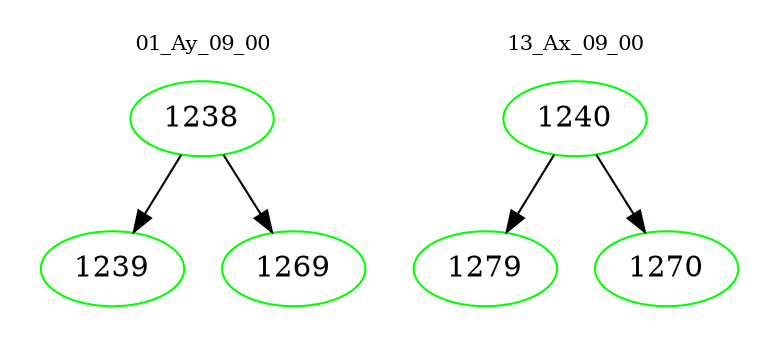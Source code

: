 digraph{
subgraph cluster_0 {
color = white
label = "01_Ay_09_00";
fontsize=10;
T0_1238 [label="1238", color="green"]
T0_1238 -> T0_1239 [color="black"]
T0_1239 [label="1239", color="green"]
T0_1238 -> T0_1269 [color="black"]
T0_1269 [label="1269", color="green"]
}
subgraph cluster_1 {
color = white
label = "13_Ax_09_00";
fontsize=10;
T1_1240 [label="1240", color="green"]
T1_1240 -> T1_1279 [color="black"]
T1_1279 [label="1279", color="green"]
T1_1240 -> T1_1270 [color="black"]
T1_1270 [label="1270", color="green"]
}
}
